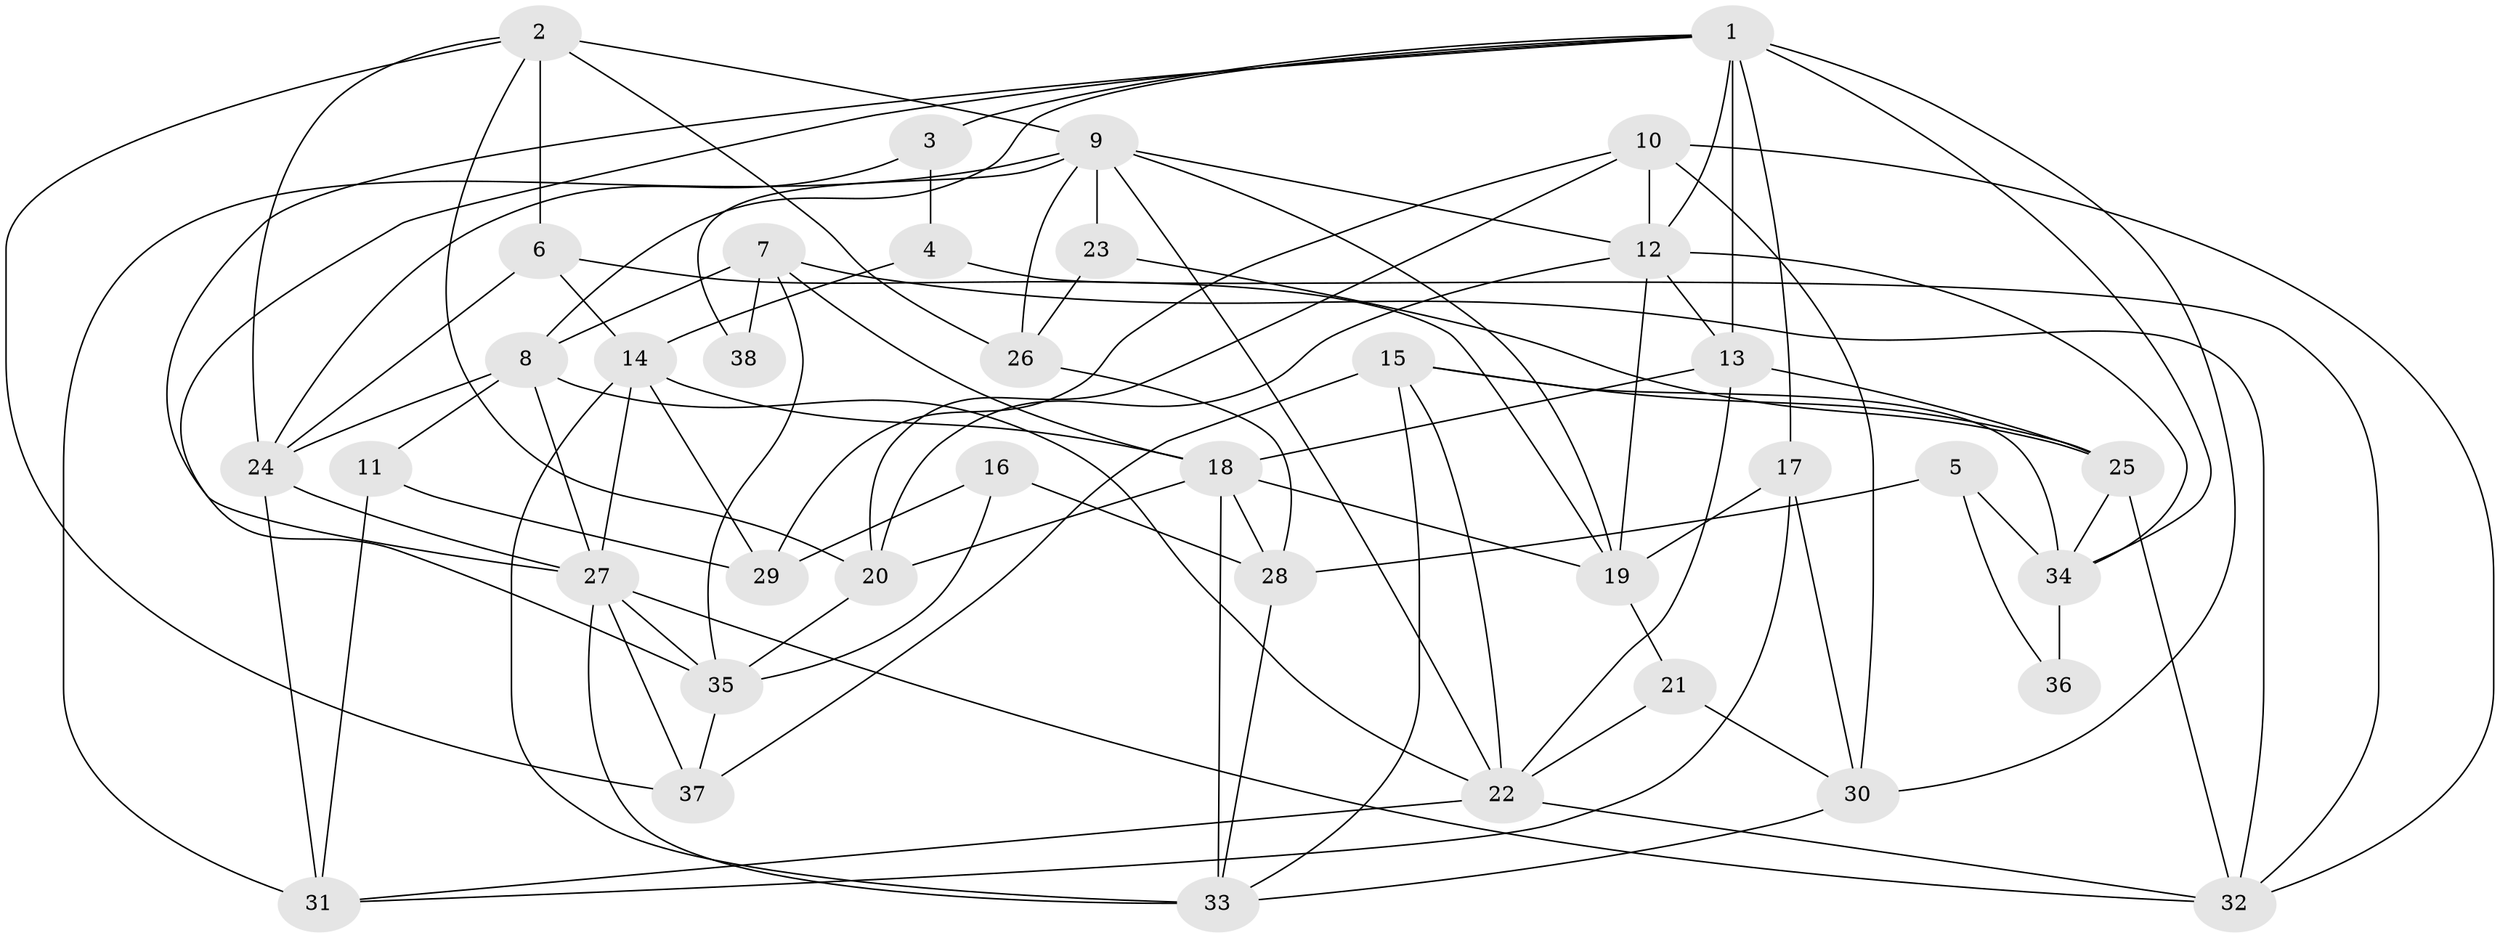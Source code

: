 // original degree distribution, {3: 0.27631578947368424, 2: 0.09210526315789473, 7: 0.02631578947368421, 5: 0.3026315789473684, 4: 0.2631578947368421, 6: 0.039473684210526314}
// Generated by graph-tools (version 1.1) at 2025/37/03/04/25 23:37:03]
// undirected, 38 vertices, 95 edges
graph export_dot {
  node [color=gray90,style=filled];
  1;
  2;
  3;
  4;
  5;
  6;
  7;
  8;
  9;
  10;
  11;
  12;
  13;
  14;
  15;
  16;
  17;
  18;
  19;
  20;
  21;
  22;
  23;
  24;
  25;
  26;
  27;
  28;
  29;
  30;
  31;
  32;
  33;
  34;
  35;
  36;
  37;
  38;
  1 -- 3 [weight=1.0];
  1 -- 8 [weight=1.0];
  1 -- 12 [weight=1.0];
  1 -- 13 [weight=1.0];
  1 -- 17 [weight=1.0];
  1 -- 27 [weight=1.0];
  1 -- 30 [weight=1.0];
  1 -- 34 [weight=1.0];
  1 -- 35 [weight=1.0];
  2 -- 6 [weight=1.0];
  2 -- 9 [weight=1.0];
  2 -- 20 [weight=1.0];
  2 -- 24 [weight=1.0];
  2 -- 26 [weight=2.0];
  2 -- 37 [weight=1.0];
  3 -- 4 [weight=2.0];
  3 -- 24 [weight=1.0];
  4 -- 14 [weight=1.0];
  4 -- 32 [weight=1.0];
  5 -- 28 [weight=2.0];
  5 -- 34 [weight=1.0];
  5 -- 36 [weight=1.0];
  6 -- 14 [weight=1.0];
  6 -- 19 [weight=1.0];
  6 -- 24 [weight=1.0];
  7 -- 8 [weight=1.0];
  7 -- 18 [weight=1.0];
  7 -- 32 [weight=1.0];
  7 -- 35 [weight=1.0];
  7 -- 38 [weight=1.0];
  8 -- 11 [weight=1.0];
  8 -- 22 [weight=1.0];
  8 -- 24 [weight=1.0];
  8 -- 27 [weight=1.0];
  9 -- 12 [weight=1.0];
  9 -- 19 [weight=1.0];
  9 -- 22 [weight=1.0];
  9 -- 23 [weight=2.0];
  9 -- 26 [weight=1.0];
  9 -- 31 [weight=1.0];
  9 -- 38 [weight=1.0];
  10 -- 12 [weight=1.0];
  10 -- 20 [weight=1.0];
  10 -- 29 [weight=1.0];
  10 -- 30 [weight=2.0];
  10 -- 32 [weight=1.0];
  11 -- 29 [weight=1.0];
  11 -- 31 [weight=1.0];
  12 -- 13 [weight=1.0];
  12 -- 19 [weight=1.0];
  12 -- 20 [weight=1.0];
  12 -- 34 [weight=1.0];
  13 -- 18 [weight=3.0];
  13 -- 22 [weight=1.0];
  13 -- 25 [weight=1.0];
  14 -- 18 [weight=1.0];
  14 -- 27 [weight=1.0];
  14 -- 29 [weight=1.0];
  14 -- 33 [weight=1.0];
  15 -- 22 [weight=1.0];
  15 -- 25 [weight=1.0];
  15 -- 33 [weight=1.0];
  15 -- 34 [weight=1.0];
  15 -- 37 [weight=1.0];
  16 -- 28 [weight=1.0];
  16 -- 29 [weight=1.0];
  16 -- 35 [weight=1.0];
  17 -- 19 [weight=1.0];
  17 -- 30 [weight=1.0];
  17 -- 31 [weight=2.0];
  18 -- 19 [weight=1.0];
  18 -- 20 [weight=1.0];
  18 -- 28 [weight=2.0];
  18 -- 33 [weight=1.0];
  19 -- 21 [weight=2.0];
  20 -- 35 [weight=1.0];
  21 -- 22 [weight=1.0];
  21 -- 30 [weight=1.0];
  22 -- 31 [weight=2.0];
  22 -- 32 [weight=1.0];
  23 -- 25 [weight=1.0];
  23 -- 26 [weight=1.0];
  24 -- 27 [weight=1.0];
  24 -- 31 [weight=3.0];
  25 -- 32 [weight=1.0];
  25 -- 34 [weight=1.0];
  26 -- 28 [weight=2.0];
  27 -- 32 [weight=1.0];
  27 -- 33 [weight=1.0];
  27 -- 35 [weight=1.0];
  27 -- 37 [weight=1.0];
  28 -- 33 [weight=1.0];
  30 -- 33 [weight=1.0];
  34 -- 36 [weight=2.0];
  35 -- 37 [weight=1.0];
}
